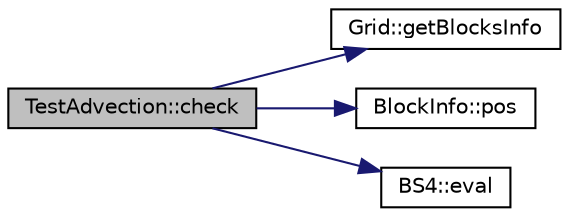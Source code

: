 digraph "TestAdvection::check"
{
  edge [fontname="Helvetica",fontsize="10",labelfontname="Helvetica",labelfontsize="10"];
  node [fontname="Helvetica",fontsize="10",shape=record];
  rankdir="LR";
  Node1 [label="TestAdvection::check",height=0.2,width=0.4,color="black", fillcolor="grey75", style="filled", fontcolor="black"];
  Node1 -> Node2 [color="midnightblue",fontsize="10",style="solid",fontname="Helvetica"];
  Node2 [label="Grid::getBlocksInfo",height=0.2,width=0.4,color="black", fillcolor="white", style="filled",URL="$class_grid.html#a39aa8cb7fad1abcfe40fdd77d9b72d8a"];
  Node1 -> Node3 [color="midnightblue",fontsize="10",style="solid",fontname="Helvetica"];
  Node3 [label="BlockInfo::pos",height=0.2,width=0.4,color="black", fillcolor="white", style="filled",URL="$struct_block_info.html#abcc226bdb973d09286902ae23f3962fd"];
  Node1 -> Node4 [color="midnightblue",fontsize="10",style="solid",fontname="Helvetica"];
  Node4 [label="BS4::eval",height=0.2,width=0.4,color="black", fillcolor="white", style="filled",URL="$class_b_s4.html#ab53524385d759ff3e1fafa9b53aee574"];
}
